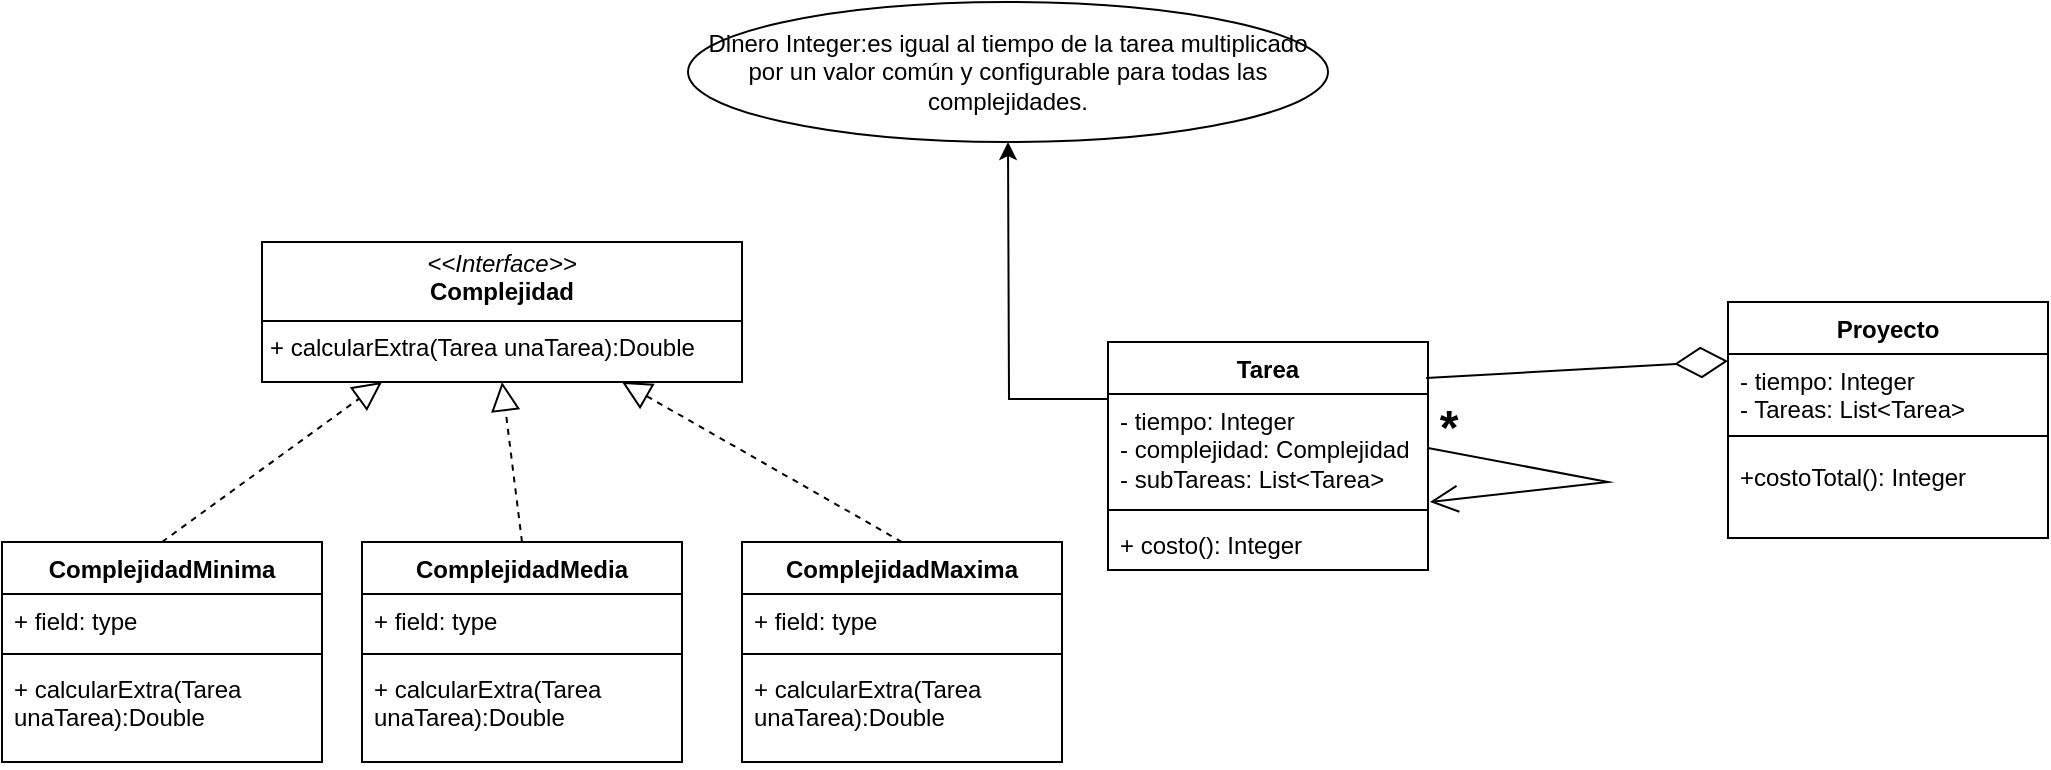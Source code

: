<mxfile version="28.2.5">
  <diagram name="Página-1" id="_vUBLfXRTjEk5h7DPXBP">
    <mxGraphModel dx="1748" dy="1563" grid="1" gridSize="10" guides="1" tooltips="1" connect="1" arrows="1" fold="1" page="1" pageScale="1" pageWidth="827" pageHeight="1169" math="0" shadow="0">
      <root>
        <mxCell id="0" />
        <mxCell id="1" parent="0" />
        <mxCell id="MWJ3zW1woDU1bKZrWww9-13" style="edgeStyle=orthogonalEdgeStyle;rounded=0;orthogonalLoop=1;jettySize=auto;html=1;exitX=0;exitY=0.25;exitDx=0;exitDy=0;" edge="1" parent="1" source="MWJ3zW1woDU1bKZrWww9-9">
          <mxGeometry relative="1" as="geometry">
            <mxPoint x="90.0" y="50" as="targetPoint" />
            <mxPoint x="165" y="330" as="sourcePoint" />
          </mxGeometry>
        </mxCell>
        <mxCell id="MWJ3zW1woDU1bKZrWww9-9" value="Tarea" style="swimlane;fontStyle=1;align=center;verticalAlign=top;childLayout=stackLayout;horizontal=1;startSize=26;horizontalStack=0;resizeParent=1;resizeParentMax=0;resizeLast=0;collapsible=1;marginBottom=0;whiteSpace=wrap;html=1;" vertex="1" parent="1">
          <mxGeometry x="140" y="150" width="160" height="114" as="geometry" />
        </mxCell>
        <mxCell id="MWJ3zW1woDU1bKZrWww9-10" value="- tiempo: Integer&lt;div&gt;- complejidad: Complejidad&lt;/div&gt;&lt;div&gt;- subTareas: List&amp;lt;Tarea&amp;gt;&lt;/div&gt;&lt;div&gt;&lt;br&gt;&lt;/div&gt;" style="text;strokeColor=none;fillColor=none;align=left;verticalAlign=top;spacingLeft=4;spacingRight=4;overflow=hidden;rotatable=0;points=[[0,0.5],[1,0.5]];portConstraint=eastwest;whiteSpace=wrap;html=1;" vertex="1" parent="MWJ3zW1woDU1bKZrWww9-9">
          <mxGeometry y="26" width="160" height="54" as="geometry" />
        </mxCell>
        <mxCell id="MWJ3zW1woDU1bKZrWww9-11" value="" style="line;strokeWidth=1;fillColor=none;align=left;verticalAlign=middle;spacingTop=-1;spacingLeft=3;spacingRight=3;rotatable=0;labelPosition=right;points=[];portConstraint=eastwest;strokeColor=inherit;" vertex="1" parent="MWJ3zW1woDU1bKZrWww9-9">
          <mxGeometry y="80" width="160" height="8" as="geometry" />
        </mxCell>
        <mxCell id="MWJ3zW1woDU1bKZrWww9-12" value="+ costo(): Integer" style="text;strokeColor=none;fillColor=none;align=left;verticalAlign=top;spacingLeft=4;spacingRight=4;overflow=hidden;rotatable=0;points=[[0,0.5],[1,0.5]];portConstraint=eastwest;whiteSpace=wrap;html=1;" vertex="1" parent="MWJ3zW1woDU1bKZrWww9-9">
          <mxGeometry y="88" width="160" height="26" as="geometry" />
        </mxCell>
        <mxCell id="MWJ3zW1woDU1bKZrWww9-14" value="Dinero Integer:es igual al tiempo de la tarea multiplicado por un valor común y configurable para todas las complejidades." style="ellipse;whiteSpace=wrap;html=1;" vertex="1" parent="1">
          <mxGeometry x="-70" y="-20" width="320" height="70" as="geometry" />
        </mxCell>
        <mxCell id="MWJ3zW1woDU1bKZrWww9-16" value="ComplejidadMinima" style="swimlane;fontStyle=1;align=center;verticalAlign=top;childLayout=stackLayout;horizontal=1;startSize=26;horizontalStack=0;resizeParent=1;resizeParentMax=0;resizeLast=0;collapsible=1;marginBottom=0;whiteSpace=wrap;html=1;" vertex="1" parent="1">
          <mxGeometry x="-413" y="250" width="160" height="110" as="geometry" />
        </mxCell>
        <mxCell id="MWJ3zW1woDU1bKZrWww9-17" value="+ field: type" style="text;strokeColor=none;fillColor=none;align=left;verticalAlign=top;spacingLeft=4;spacingRight=4;overflow=hidden;rotatable=0;points=[[0,0.5],[1,0.5]];portConstraint=eastwest;whiteSpace=wrap;html=1;" vertex="1" parent="MWJ3zW1woDU1bKZrWww9-16">
          <mxGeometry y="26" width="160" height="26" as="geometry" />
        </mxCell>
        <mxCell id="MWJ3zW1woDU1bKZrWww9-18" value="" style="line;strokeWidth=1;fillColor=none;align=left;verticalAlign=middle;spacingTop=-1;spacingLeft=3;spacingRight=3;rotatable=0;labelPosition=right;points=[];portConstraint=eastwest;strokeColor=inherit;" vertex="1" parent="MWJ3zW1woDU1bKZrWww9-16">
          <mxGeometry y="52" width="160" height="8" as="geometry" />
        </mxCell>
        <mxCell id="MWJ3zW1woDU1bKZrWww9-19" value="+ calcularExtra(Tarea unaTarea):Double" style="text;strokeColor=none;fillColor=none;align=left;verticalAlign=top;spacingLeft=4;spacingRight=4;overflow=hidden;rotatable=0;points=[[0,0.5],[1,0.5]];portConstraint=eastwest;whiteSpace=wrap;html=1;" vertex="1" parent="MWJ3zW1woDU1bKZrWww9-16">
          <mxGeometry y="60" width="160" height="50" as="geometry" />
        </mxCell>
        <mxCell id="MWJ3zW1woDU1bKZrWww9-21" value="ComplejidadMaxima" style="swimlane;fontStyle=1;align=center;verticalAlign=top;childLayout=stackLayout;horizontal=1;startSize=26;horizontalStack=0;resizeParent=1;resizeParentMax=0;resizeLast=0;collapsible=1;marginBottom=0;whiteSpace=wrap;html=1;" vertex="1" parent="1">
          <mxGeometry x="-43" y="250" width="160" height="110" as="geometry" />
        </mxCell>
        <mxCell id="MWJ3zW1woDU1bKZrWww9-22" value="+ field: type" style="text;strokeColor=none;fillColor=none;align=left;verticalAlign=top;spacingLeft=4;spacingRight=4;overflow=hidden;rotatable=0;points=[[0,0.5],[1,0.5]];portConstraint=eastwest;whiteSpace=wrap;html=1;" vertex="1" parent="MWJ3zW1woDU1bKZrWww9-21">
          <mxGeometry y="26" width="160" height="26" as="geometry" />
        </mxCell>
        <mxCell id="MWJ3zW1woDU1bKZrWww9-23" value="" style="line;strokeWidth=1;fillColor=none;align=left;verticalAlign=middle;spacingTop=-1;spacingLeft=3;spacingRight=3;rotatable=0;labelPosition=right;points=[];portConstraint=eastwest;strokeColor=inherit;" vertex="1" parent="MWJ3zW1woDU1bKZrWww9-21">
          <mxGeometry y="52" width="160" height="8" as="geometry" />
        </mxCell>
        <mxCell id="MWJ3zW1woDU1bKZrWww9-24" value="+ calcularExtra(Tarea unaTarea):Double" style="text;strokeColor=none;fillColor=none;align=left;verticalAlign=top;spacingLeft=4;spacingRight=4;overflow=hidden;rotatable=0;points=[[0,0.5],[1,0.5]];portConstraint=eastwest;whiteSpace=wrap;html=1;" vertex="1" parent="MWJ3zW1woDU1bKZrWww9-21">
          <mxGeometry y="60" width="160" height="50" as="geometry" />
        </mxCell>
        <mxCell id="MWJ3zW1woDU1bKZrWww9-25" value="ComplejidadMedia" style="swimlane;fontStyle=1;align=center;verticalAlign=top;childLayout=stackLayout;horizontal=1;startSize=26;horizontalStack=0;resizeParent=1;resizeParentMax=0;resizeLast=0;collapsible=1;marginBottom=0;whiteSpace=wrap;html=1;" vertex="1" parent="1">
          <mxGeometry x="-233" y="250" width="160" height="110" as="geometry" />
        </mxCell>
        <mxCell id="MWJ3zW1woDU1bKZrWww9-26" value="+ field: type" style="text;strokeColor=none;fillColor=none;align=left;verticalAlign=top;spacingLeft=4;spacingRight=4;overflow=hidden;rotatable=0;points=[[0,0.5],[1,0.5]];portConstraint=eastwest;whiteSpace=wrap;html=1;" vertex="1" parent="MWJ3zW1woDU1bKZrWww9-25">
          <mxGeometry y="26" width="160" height="26" as="geometry" />
        </mxCell>
        <mxCell id="MWJ3zW1woDU1bKZrWww9-27" value="" style="line;strokeWidth=1;fillColor=none;align=left;verticalAlign=middle;spacingTop=-1;spacingLeft=3;spacingRight=3;rotatable=0;labelPosition=right;points=[];portConstraint=eastwest;strokeColor=inherit;" vertex="1" parent="MWJ3zW1woDU1bKZrWww9-25">
          <mxGeometry y="52" width="160" height="8" as="geometry" />
        </mxCell>
        <mxCell id="MWJ3zW1woDU1bKZrWww9-28" value="+ calcularExtra(Tarea unaTarea):Double" style="text;strokeColor=none;fillColor=none;align=left;verticalAlign=top;spacingLeft=4;spacingRight=4;overflow=hidden;rotatable=0;points=[[0,0.5],[1,0.5]];portConstraint=eastwest;whiteSpace=wrap;html=1;" vertex="1" parent="MWJ3zW1woDU1bKZrWww9-25">
          <mxGeometry y="60" width="160" height="50" as="geometry" />
        </mxCell>
        <mxCell id="MWJ3zW1woDU1bKZrWww9-34" value="&lt;p style=&quot;margin:0px;margin-top:4px;text-align:center;&quot;&gt;&lt;i&gt;&amp;lt;&amp;lt;Interface&amp;gt;&amp;gt;&lt;/i&gt;&lt;br&gt;&lt;b&gt;Complejidad&lt;/b&gt;&lt;/p&gt;&lt;hr size=&quot;1&quot; style=&quot;border-style:solid;&quot;&gt;&lt;p style=&quot;margin:0px;margin-left:4px;&quot;&gt;&lt;/p&gt;&lt;p style=&quot;margin:0px;margin-left:4px;&quot;&gt;+ calcularExtra(Tarea unaTarea):Double&lt;br&gt;&lt;/p&gt;" style="verticalAlign=top;align=left;overflow=fill;html=1;whiteSpace=wrap;" vertex="1" parent="1">
          <mxGeometry x="-283" y="100" width="240" height="70" as="geometry" />
        </mxCell>
        <mxCell id="MWJ3zW1woDU1bKZrWww9-36" value="Proyecto" style="swimlane;fontStyle=1;align=center;verticalAlign=top;childLayout=stackLayout;horizontal=1;startSize=26;horizontalStack=0;resizeParent=1;resizeParentMax=0;resizeLast=0;collapsible=1;marginBottom=0;whiteSpace=wrap;html=1;" vertex="1" parent="1">
          <mxGeometry x="450" y="130" width="160" height="118" as="geometry" />
        </mxCell>
        <mxCell id="MWJ3zW1woDU1bKZrWww9-37" value="- tiempo: Integer&lt;div&gt;&lt;div&gt;- Tareas: List&amp;lt;Tarea&amp;gt;&lt;/div&gt;&lt;/div&gt;" style="text;strokeColor=none;fillColor=none;align=left;verticalAlign=top;spacingLeft=4;spacingRight=4;overflow=hidden;rotatable=0;points=[[0,0.5],[1,0.5]];portConstraint=eastwest;whiteSpace=wrap;html=1;" vertex="1" parent="MWJ3zW1woDU1bKZrWww9-36">
          <mxGeometry y="26" width="160" height="34" as="geometry" />
        </mxCell>
        <mxCell id="MWJ3zW1woDU1bKZrWww9-38" value="" style="line;strokeWidth=1;fillColor=none;align=left;verticalAlign=middle;spacingTop=-1;spacingLeft=3;spacingRight=3;rotatable=0;labelPosition=right;points=[];portConstraint=eastwest;strokeColor=inherit;" vertex="1" parent="MWJ3zW1woDU1bKZrWww9-36">
          <mxGeometry y="60" width="160" height="14" as="geometry" />
        </mxCell>
        <mxCell id="MWJ3zW1woDU1bKZrWww9-51" value="+costoTotal(): Integer" style="text;strokeColor=none;fillColor=none;align=left;verticalAlign=top;spacingLeft=4;spacingRight=4;overflow=hidden;rotatable=0;points=[[0,0.5],[1,0.5]];portConstraint=eastwest;whiteSpace=wrap;html=1;" vertex="1" parent="MWJ3zW1woDU1bKZrWww9-36">
          <mxGeometry y="74" width="160" height="44" as="geometry" />
        </mxCell>
        <mxCell id="MWJ3zW1woDU1bKZrWww9-40" value="" style="endArrow=block;dashed=1;endFill=0;endSize=12;html=1;rounded=0;entryX=0.25;entryY=1;entryDx=0;entryDy=0;exitX=0.5;exitY=0;exitDx=0;exitDy=0;" edge="1" parent="1" source="MWJ3zW1woDU1bKZrWww9-16" target="MWJ3zW1woDU1bKZrWww9-34">
          <mxGeometry width="160" relative="1" as="geometry">
            <mxPoint x="-53" y="250" as="sourcePoint" />
            <mxPoint x="107" y="250" as="targetPoint" />
          </mxGeometry>
        </mxCell>
        <mxCell id="MWJ3zW1woDU1bKZrWww9-41" value="" style="endArrow=block;dashed=1;endFill=0;endSize=12;html=1;rounded=0;entryX=0.5;entryY=1;entryDx=0;entryDy=0;exitX=0.5;exitY=0;exitDx=0;exitDy=0;" edge="1" parent="1" source="MWJ3zW1woDU1bKZrWww9-25" target="MWJ3zW1woDU1bKZrWww9-34">
          <mxGeometry width="160" relative="1" as="geometry">
            <mxPoint x="-163" y="300" as="sourcePoint" />
            <mxPoint x="-53" y="220" as="targetPoint" />
          </mxGeometry>
        </mxCell>
        <mxCell id="MWJ3zW1woDU1bKZrWww9-42" value="" style="endArrow=block;dashed=1;endFill=0;endSize=12;html=1;rounded=0;entryX=0.75;entryY=1;entryDx=0;entryDy=0;exitX=0.5;exitY=0;exitDx=0;exitDy=0;" edge="1" parent="1" source="MWJ3zW1woDU1bKZrWww9-21" target="MWJ3zW1woDU1bKZrWww9-34">
          <mxGeometry width="160" relative="1" as="geometry">
            <mxPoint x="-153" y="270" as="sourcePoint" />
            <mxPoint x="-163" y="190" as="targetPoint" />
          </mxGeometry>
        </mxCell>
        <mxCell id="MWJ3zW1woDU1bKZrWww9-45" value="" style="endArrow=diamondThin;endFill=0;endSize=24;html=1;rounded=0;entryX=0;entryY=0.25;entryDx=0;entryDy=0;exitX=0.994;exitY=0.158;exitDx=0;exitDy=0;exitPerimeter=0;" edge="1" parent="1" source="MWJ3zW1woDU1bKZrWww9-9" target="MWJ3zW1woDU1bKZrWww9-36">
          <mxGeometry width="160" relative="1" as="geometry">
            <mxPoint x="302" y="160" as="sourcePoint" />
            <mxPoint x="447" y="181" as="targetPoint" />
          </mxGeometry>
        </mxCell>
        <mxCell id="MWJ3zW1woDU1bKZrWww9-47" value="" style="endArrow=open;endFill=1;endSize=12;html=1;rounded=0;exitX=1;exitY=0.5;exitDx=0;exitDy=0;entryX=1.006;entryY=1;entryDx=0;entryDy=0;entryPerimeter=0;" edge="1" parent="1" source="MWJ3zW1woDU1bKZrWww9-10" target="MWJ3zW1woDU1bKZrWww9-10">
          <mxGeometry width="160" relative="1" as="geometry">
            <mxPoint x="30" y="220" as="sourcePoint" />
            <mxPoint x="190" y="220" as="targetPoint" />
            <Array as="points">
              <mxPoint x="390" y="220" />
            </Array>
          </mxGeometry>
        </mxCell>
        <mxCell id="MWJ3zW1woDU1bKZrWww9-48" value="&lt;font style=&quot;font-size: 24px;&quot;&gt;*&lt;/font&gt;" style="text;align=center;fontStyle=1;verticalAlign=middle;spacingLeft=3;spacingRight=3;strokeColor=none;rotatable=0;points=[[0,0.5],[1,0.5]];portConstraint=eastwest;html=1;" vertex="1" parent="1">
          <mxGeometry x="300" y="180" width="20" height="26" as="geometry" />
        </mxCell>
      </root>
    </mxGraphModel>
  </diagram>
</mxfile>
